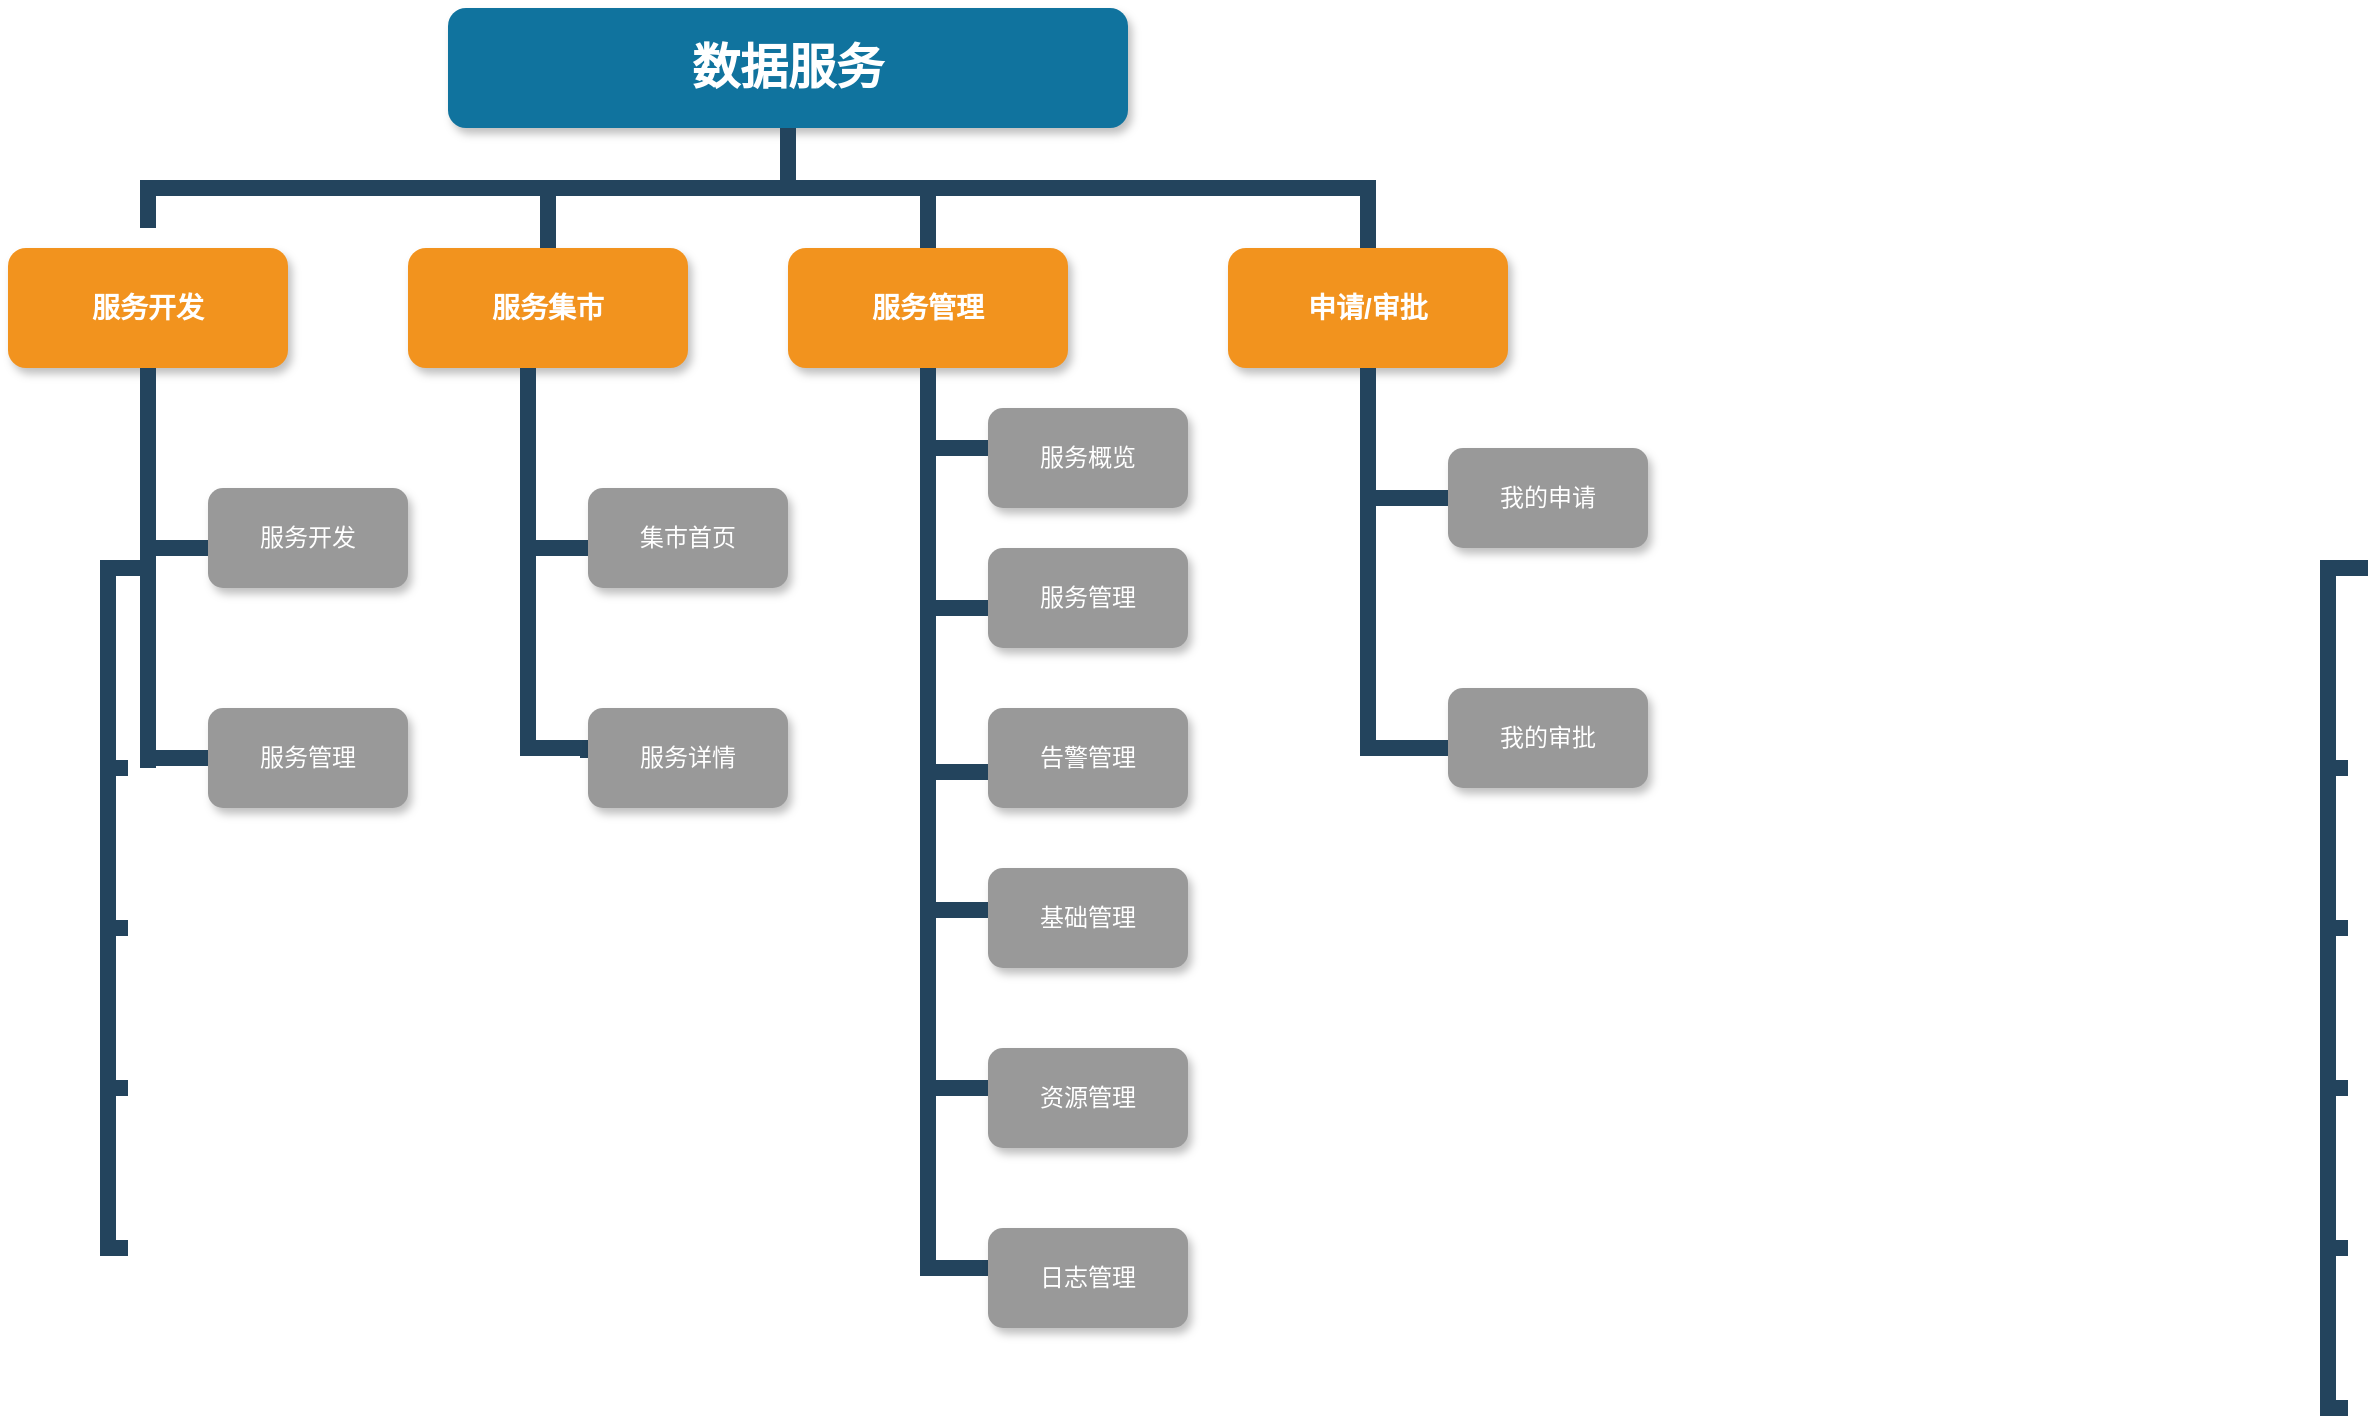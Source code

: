 <mxfile version="14.7.2" type="github">
  <diagram name="Page-1" id="64c3da0e-402f-94eb-ee01-a36477274f13">
    <mxGraphModel dx="1261" dy="683" grid="1" gridSize="10" guides="1" tooltips="1" connect="1" arrows="1" fold="1" page="1" pageScale="1" pageWidth="1169" pageHeight="826" background="none" math="0" shadow="0">
      <root>
        <mxCell id="0" />
        <mxCell id="1" parent="0" />
        <mxCell id="2" value="数据服务" style="whiteSpace=wrap;rounded=1;shadow=1;fillColor=#10739E;strokeColor=none;fontColor=#FFFFFF;fontStyle=1;fontSize=24" parent="1" vertex="1">
          <mxGeometry x="590" y="50" width="340" height="60" as="geometry" />
        </mxCell>
        <mxCell id="3" value="服务开发" style="whiteSpace=wrap;rounded=1;fillColor=#F2931E;strokeColor=none;shadow=1;fontColor=#FFFFFF;fontStyle=1;fontSize=14" parent="1" vertex="1">
          <mxGeometry x="370" y="170.0" width="140" height="60" as="geometry" />
        </mxCell>
        <mxCell id="4" value="服务集市" style="whiteSpace=wrap;rounded=1;fillColor=#F2931E;strokeColor=none;shadow=1;fontColor=#FFFFFF;fontStyle=1;fontSize=14" parent="1" vertex="1">
          <mxGeometry x="570" y="170.0" width="140" height="60" as="geometry" />
        </mxCell>
        <mxCell id="6" value="服务管理" style="whiteSpace=wrap;rounded=1;fillColor=#F2931E;strokeColor=none;shadow=1;fontColor=#FFFFFF;fontStyle=1;fontSize=14" parent="1" vertex="1">
          <mxGeometry x="760" y="170.0" width="140" height="60" as="geometry" />
        </mxCell>
        <mxCell id="7" value="申请/审批" style="whiteSpace=wrap;rounded=1;fillColor=#F2931E;strokeColor=none;shadow=1;fontColor=#FFFFFF;fontStyle=1;fontSize=14" parent="1" vertex="1">
          <mxGeometry x="980" y="170.0" width="140" height="60" as="geometry" />
        </mxCell>
        <mxCell id="23" value="服务开发" style="whiteSpace=wrap;rounded=1;fillColor=#999999;strokeColor=none;shadow=1;fontColor=#FFFFFF;fontStyle=0" parent="1" vertex="1">
          <mxGeometry x="470" y="290" width="100" height="50" as="geometry" />
        </mxCell>
        <mxCell id="24" value="服务管理" style="whiteSpace=wrap;rounded=1;fillColor=#999999;strokeColor=none;shadow=1;fontColor=#FFFFFF;fontStyle=0" parent="1" vertex="1">
          <mxGeometry x="470" y="400" width="100" height="50" as="geometry" />
        </mxCell>
        <mxCell id="103" value="" style="edgeStyle=elbowEdgeStyle;elbow=vertical;rounded=0;fontColor=#000000;endArrow=none;endFill=0;strokeWidth=8;strokeColor=#23445D;" parent="1" source="3" edge="1">
          <mxGeometry width="100" height="100" relative="1" as="geometry">
            <mxPoint x="20" y="290" as="sourcePoint" />
            <mxPoint x="440" y="430" as="targetPoint" />
            <Array as="points">
              <mxPoint x="440" y="430" />
              <mxPoint x="230" y="430" />
            </Array>
          </mxGeometry>
        </mxCell>
        <mxCell id="105" value="" style="edgeStyle=elbowEdgeStyle;elbow=horizontal;rounded=0;fontColor=#000000;endArrow=none;endFill=0;strokeWidth=8;strokeColor=#23445D;" parent="1" target="23" edge="1">
          <mxGeometry width="100" height="100" relative="1" as="geometry">
            <mxPoint x="440" y="315" as="sourcePoint" />
            <mxPoint x="110" y="380" as="targetPoint" />
            <Array as="points">
              <mxPoint x="440" y="320" />
              <mxPoint x="230" y="320" />
              <mxPoint x="250" y="280" />
            </Array>
          </mxGeometry>
        </mxCell>
        <mxCell id="116" value="" style="edgeStyle=elbowEdgeStyle;elbow=vertical;rounded=0;fontColor=#000000;endArrow=none;endFill=0;strokeWidth=8;strokeColor=#23445D;entryX=0;entryY=0.5;entryDx=0;entryDy=0;" parent="1" source="4" target="LgBRQ6rwu5bJE_KUUztb-237" edge="1">
          <mxGeometry width="100" height="100" relative="1" as="geometry">
            <mxPoint x="240" y="240.0" as="sourcePoint" />
            <mxPoint x="640" y="440" as="targetPoint" />
            <Array as="points">
              <mxPoint x="630" y="420" />
              <mxPoint x="630" y="400" />
              <mxPoint x="630" y="350" />
              <mxPoint x="630" y="260" />
              <mxPoint x="600" y="440" />
            </Array>
          </mxGeometry>
        </mxCell>
        <mxCell id="118" value="" style="edgeStyle=elbowEdgeStyle;elbow=horizontal;rounded=0;fontColor=#000000;endArrow=none;endFill=0;strokeWidth=8;strokeColor=#23445D;" parent="1" target="45" edge="1">
          <mxGeometry width="100" height="100" relative="1" as="geometry">
            <mxPoint x="440.0" y="330.0" as="sourcePoint" />
            <mxPoint x="430.0" y="430" as="targetPoint" />
            <Array as="points">
              <mxPoint x="420" y="380" />
            </Array>
          </mxGeometry>
        </mxCell>
        <mxCell id="119" value="" style="edgeStyle=elbowEdgeStyle;elbow=horizontal;rounded=0;fontColor=#000000;endArrow=none;endFill=0;strokeWidth=8;strokeColor=#23445D;" parent="1" target="46" edge="1">
          <mxGeometry width="100" height="100" relative="1" as="geometry">
            <mxPoint x="440.0" y="330.0" as="sourcePoint" />
            <mxPoint x="430.0" y="510" as="targetPoint" />
            <Array as="points">
              <mxPoint x="420" y="420" />
            </Array>
          </mxGeometry>
        </mxCell>
        <mxCell id="121" value="" style="edgeStyle=elbowEdgeStyle;elbow=horizontal;rounded=0;fontColor=#000000;endArrow=none;endFill=0;strokeWidth=8;strokeColor=#23445D;" parent="1" target="48" edge="1">
          <mxGeometry width="100" height="100" relative="1" as="geometry">
            <mxPoint x="440.0" y="330.0" as="sourcePoint" />
            <mxPoint x="430" y="670" as="targetPoint" />
            <Array as="points">
              <mxPoint x="420" y="500" />
            </Array>
          </mxGeometry>
        </mxCell>
        <mxCell id="122" value="" style="edgeStyle=elbowEdgeStyle;elbow=horizontal;rounded=0;fontColor=#000000;endArrow=none;endFill=0;strokeWidth=8;strokeColor=#23445D;" parent="1" target="47" edge="1">
          <mxGeometry width="100" height="100" relative="1" as="geometry">
            <mxPoint x="440.0" y="330.0" as="sourcePoint" />
            <mxPoint x="430.0" y="590" as="targetPoint" />
            <Array as="points">
              <mxPoint x="420" y="470" />
            </Array>
          </mxGeometry>
        </mxCell>
        <mxCell id="162" value="我的申请" style="whiteSpace=wrap;rounded=1;fillColor=#999999;strokeColor=none;shadow=1;fontColor=#FFFFFF;fontStyle=0" parent="1" vertex="1">
          <mxGeometry x="1090.0" y="270.0" width="100" height="50" as="geometry" />
        </mxCell>
        <mxCell id="163" value="我的审批" style="whiteSpace=wrap;rounded=1;fillColor=#999999;strokeColor=none;shadow=1;fontColor=#FFFFFF;fontStyle=0" parent="1" vertex="1">
          <mxGeometry x="1090.0" y="390.0" width="100" height="50" as="geometry" />
        </mxCell>
        <mxCell id="189" value="" style="edgeStyle=elbowEdgeStyle;elbow=horizontal;rounded=0;fontColor=#000000;endArrow=none;endFill=0;strokeWidth=8;strokeColor=#23445D;" parent="1" target="179" edge="1">
          <mxGeometry width="100" height="100" relative="1" as="geometry">
            <mxPoint x="1550" y="330.0" as="sourcePoint" />
            <mxPoint x="1540.0" y="430.0" as="targetPoint" />
            <Array as="points">
              <mxPoint x="1530" y="380.0" />
            </Array>
          </mxGeometry>
        </mxCell>
        <mxCell id="190" value="" style="edgeStyle=elbowEdgeStyle;elbow=horizontal;rounded=0;fontColor=#000000;endArrow=none;endFill=0;strokeWidth=8;strokeColor=#23445D;" parent="1" target="180" edge="1">
          <mxGeometry width="100" height="100" relative="1" as="geometry">
            <mxPoint x="1550" y="330.0" as="sourcePoint" />
            <mxPoint x="1540.0" y="510.0" as="targetPoint" />
            <Array as="points">
              <mxPoint x="1530" y="420.0" />
            </Array>
          </mxGeometry>
        </mxCell>
        <mxCell id="191" value="" style="edgeStyle=elbowEdgeStyle;elbow=horizontal;rounded=0;fontColor=#000000;endArrow=none;endFill=0;strokeWidth=8;strokeColor=#23445D;" parent="1" target="183" edge="1">
          <mxGeometry width="100" height="100" relative="1" as="geometry">
            <mxPoint x="1550" y="330.0" as="sourcePoint" />
            <mxPoint x="1540" y="750.0" as="targetPoint" />
            <Array as="points">
              <mxPoint x="1530" y="550.0" />
            </Array>
          </mxGeometry>
        </mxCell>
        <mxCell id="192" value="" style="edgeStyle=elbowEdgeStyle;elbow=horizontal;rounded=0;fontColor=#000000;endArrow=none;endFill=0;strokeWidth=8;strokeColor=#23445D;" parent="1" target="182" edge="1">
          <mxGeometry width="100" height="100" relative="1" as="geometry">
            <mxPoint x="1550" y="330.0" as="sourcePoint" />
            <mxPoint x="1540" y="670.0" as="targetPoint" />
            <Array as="points">
              <mxPoint x="1530" y="500.0" />
            </Array>
          </mxGeometry>
        </mxCell>
        <mxCell id="193" value="" style="edgeStyle=elbowEdgeStyle;elbow=horizontal;rounded=0;fontColor=#000000;endArrow=none;endFill=0;strokeWidth=8;strokeColor=#23445D;" parent="1" target="181" edge="1">
          <mxGeometry width="100" height="100" relative="1" as="geometry">
            <mxPoint x="1550" y="330.0" as="sourcePoint" />
            <mxPoint x="1540.0" y="590.0" as="targetPoint" />
            <Array as="points">
              <mxPoint x="1530" y="470.0" />
            </Array>
          </mxGeometry>
        </mxCell>
        <mxCell id="222" value="" style="edgeStyle=elbowEdgeStyle;elbow=vertical;rounded=0;fontColor=#000000;endArrow=none;endFill=0;strokeWidth=8;strokeColor=#23445D;" parent="1" source="6" edge="1">
          <mxGeometry width="100" height="100" relative="1" as="geometry">
            <mxPoint x="1030" y="280" as="sourcePoint" />
            <mxPoint x="860" y="680" as="targetPoint" />
            <Array as="points">
              <mxPoint x="830" y="680" />
              <mxPoint x="1070" y="730" />
              <mxPoint x="970" y="770" />
              <mxPoint x="970" y="650" />
              <mxPoint x="970" y="530" />
              <mxPoint x="940" y="640" />
              <mxPoint x="950" y="550" />
              <mxPoint x="960" y="450" />
            </Array>
          </mxGeometry>
        </mxCell>
        <mxCell id="224" value="" style="edgeStyle=elbowEdgeStyle;elbow=vertical;rounded=0;fontColor=#000000;endArrow=none;endFill=0;strokeWidth=8;strokeColor=#23445D;" parent="1" source="7" edge="1">
          <mxGeometry width="100" height="100" relative="1" as="geometry">
            <mxPoint x="1430" y="290" as="sourcePoint" />
            <mxPoint x="1090" y="420" as="targetPoint" />
            <Array as="points">
              <mxPoint x="1330" y="420" />
              <mxPoint x="1330" y="380" />
            </Array>
          </mxGeometry>
        </mxCell>
        <mxCell id="229" value="" style="edgeStyle=elbowEdgeStyle;elbow=vertical;rounded=0;fontColor=#000000;endArrow=none;endFill=0;strokeWidth=8;strokeColor=#23445D;" parent="1" source="2" edge="1">
          <mxGeometry width="100" height="100" relative="1" as="geometry">
            <mxPoint x="540" y="140" as="sourcePoint" />
            <mxPoint x="440" y="160" as="targetPoint" />
            <Array as="points">
              <mxPoint x="340" y="140" />
              <mxPoint x="360" y="140" />
            </Array>
          </mxGeometry>
        </mxCell>
        <mxCell id="230" value="" style="edgeStyle=elbowEdgeStyle;elbow=vertical;rounded=0;fontColor=#000000;endArrow=none;endFill=0;strokeWidth=8;strokeColor=#23445D;" parent="1" source="2" target="4" edge="1">
          <mxGeometry width="100" height="100" relative="1" as="geometry">
            <mxPoint x="550" y="150" as="sourcePoint" />
            <mxPoint x="650" y="50" as="targetPoint" />
          </mxGeometry>
        </mxCell>
        <mxCell id="231" value="" style="edgeStyle=elbowEdgeStyle;elbow=vertical;rounded=0;fontColor=#000000;endArrow=none;endFill=0;strokeWidth=8;strokeColor=#23445D;" parent="1" source="2" target="6" edge="1">
          <mxGeometry width="100" height="100" relative="1" as="geometry">
            <mxPoint x="560" y="160" as="sourcePoint" />
            <mxPoint x="660" y="60" as="targetPoint" />
          </mxGeometry>
        </mxCell>
        <mxCell id="232" value="" style="edgeStyle=elbowEdgeStyle;elbow=vertical;rounded=0;fontColor=#000000;endArrow=none;endFill=0;strokeWidth=8;strokeColor=#23445D;" parent="1" source="2" target="7" edge="1">
          <mxGeometry width="100" height="100" relative="1" as="geometry">
            <mxPoint x="570" y="170" as="sourcePoint" />
            <mxPoint x="670" y="70" as="targetPoint" />
          </mxGeometry>
        </mxCell>
        <mxCell id="LgBRQ6rwu5bJE_KUUztb-235" value="" style="edgeStyle=elbowEdgeStyle;elbow=horizontal;rounded=0;fontColor=#000000;endArrow=none;endFill=0;strokeWidth=8;strokeColor=#23445D;entryX=0;entryY=0.5;entryDx=0;entryDy=0;" edge="1" parent="1" target="24">
          <mxGeometry width="100" height="100" relative="1" as="geometry">
            <mxPoint x="440" y="425" as="sourcePoint" />
            <mxPoint x="260" y="440" as="targetPoint" />
            <Array as="points" />
          </mxGeometry>
        </mxCell>
        <mxCell id="LgBRQ6rwu5bJE_KUUztb-237" value="服务详情" style="whiteSpace=wrap;rounded=1;fillColor=#999999;strokeColor=none;shadow=1;fontColor=#FFFFFF;fontStyle=0" vertex="1" parent="1">
          <mxGeometry x="660.0" y="400.0" width="100" height="50" as="geometry" />
        </mxCell>
        <mxCell id="LgBRQ6rwu5bJE_KUUztb-238" value="集市首页" style="whiteSpace=wrap;rounded=1;fillColor=#999999;strokeColor=none;shadow=1;fontColor=#FFFFFF;fontStyle=0" vertex="1" parent="1">
          <mxGeometry x="660.0" y="290.0" width="100" height="50" as="geometry" />
        </mxCell>
        <mxCell id="LgBRQ6rwu5bJE_KUUztb-240" value="服务概览" style="whiteSpace=wrap;rounded=1;fillColor=#999999;strokeColor=none;shadow=1;fontColor=#FFFFFF;fontStyle=0" vertex="1" parent="1">
          <mxGeometry x="860" y="250.0" width="100" height="50" as="geometry" />
        </mxCell>
        <mxCell id="LgBRQ6rwu5bJE_KUUztb-241" value="服务管理" style="whiteSpace=wrap;rounded=1;fillColor=#999999;strokeColor=none;shadow=1;fontColor=#FFFFFF;fontStyle=0" vertex="1" parent="1">
          <mxGeometry x="860" y="320.0" width="100" height="50" as="geometry" />
        </mxCell>
        <mxCell id="LgBRQ6rwu5bJE_KUUztb-248" value="告警管理" style="whiteSpace=wrap;rounded=1;fillColor=#999999;strokeColor=none;shadow=1;fontColor=#FFFFFF;fontStyle=0" vertex="1" parent="1">
          <mxGeometry x="860" y="400.0" width="100" height="50" as="geometry" />
        </mxCell>
        <mxCell id="LgBRQ6rwu5bJE_KUUztb-249" value="基础管理" style="whiteSpace=wrap;rounded=1;fillColor=#999999;strokeColor=none;shadow=1;fontColor=#FFFFFF;fontStyle=0" vertex="1" parent="1">
          <mxGeometry x="860" y="480.0" width="100" height="50" as="geometry" />
        </mxCell>
        <mxCell id="LgBRQ6rwu5bJE_KUUztb-250" value="资源管理" style="whiteSpace=wrap;rounded=1;fillColor=#999999;strokeColor=none;shadow=1;fontColor=#FFFFFF;fontStyle=0" vertex="1" parent="1">
          <mxGeometry x="860" y="570.0" width="100" height="50" as="geometry" />
        </mxCell>
        <mxCell id="LgBRQ6rwu5bJE_KUUztb-251" value="日志管理" style="whiteSpace=wrap;rounded=1;fillColor=#999999;strokeColor=none;shadow=1;fontColor=#FFFFFF;fontStyle=0" vertex="1" parent="1">
          <mxGeometry x="860" y="660.0" width="100" height="50" as="geometry" />
        </mxCell>
        <mxCell id="LgBRQ6rwu5bJE_KUUztb-258" value="" style="edgeStyle=elbowEdgeStyle;elbow=horizontal;rounded=0;fontColor=#000000;endArrow=none;endFill=0;strokeWidth=8;strokeColor=#23445D;" edge="1" parent="1">
          <mxGeometry width="100" height="100" relative="1" as="geometry">
            <mxPoint x="630" y="328" as="sourcePoint" />
            <mxPoint x="660" y="320" as="targetPoint" />
            <Array as="points">
              <mxPoint x="630" y="320" />
              <mxPoint x="420" y="320" />
              <mxPoint x="440" y="280" />
            </Array>
          </mxGeometry>
        </mxCell>
        <mxCell id="LgBRQ6rwu5bJE_KUUztb-264" value="" style="edgeStyle=elbowEdgeStyle;elbow=horizontal;rounded=0;fontColor=#000000;endArrow=none;endFill=0;strokeWidth=8;strokeColor=#23445D;" edge="1" parent="1">
          <mxGeometry width="100" height="100" relative="1" as="geometry">
            <mxPoint x="830" y="278" as="sourcePoint" />
            <mxPoint x="860" y="270" as="targetPoint" />
            <Array as="points">
              <mxPoint x="830" y="270" />
              <mxPoint x="620" y="270" />
              <mxPoint x="640" y="230" />
            </Array>
          </mxGeometry>
        </mxCell>
        <mxCell id="LgBRQ6rwu5bJE_KUUztb-266" value="" style="edgeStyle=elbowEdgeStyle;elbow=horizontal;rounded=0;fontColor=#000000;endArrow=none;endFill=0;strokeWidth=8;strokeColor=#23445D;" edge="1" parent="1">
          <mxGeometry width="100" height="100" relative="1" as="geometry">
            <mxPoint x="830" y="358" as="sourcePoint" />
            <mxPoint x="860" y="350" as="targetPoint" />
            <Array as="points">
              <mxPoint x="830" y="350" />
              <mxPoint x="620" y="350" />
              <mxPoint x="640" y="310" />
            </Array>
          </mxGeometry>
        </mxCell>
        <mxCell id="LgBRQ6rwu5bJE_KUUztb-267" value="" style="edgeStyle=elbowEdgeStyle;elbow=horizontal;rounded=0;fontColor=#000000;endArrow=none;endFill=0;strokeWidth=8;strokeColor=#23445D;" edge="1" parent="1">
          <mxGeometry width="100" height="100" relative="1" as="geometry">
            <mxPoint x="830" y="440" as="sourcePoint" />
            <mxPoint x="860" y="432" as="targetPoint" />
            <Array as="points">
              <mxPoint x="830" y="432" />
              <mxPoint x="620" y="432" />
              <mxPoint x="640" y="392" />
            </Array>
          </mxGeometry>
        </mxCell>
        <mxCell id="LgBRQ6rwu5bJE_KUUztb-268" value="" style="edgeStyle=elbowEdgeStyle;elbow=horizontal;rounded=0;fontColor=#000000;endArrow=none;endFill=0;strokeWidth=8;strokeColor=#23445D;" edge="1" parent="1">
          <mxGeometry width="100" height="100" relative="1" as="geometry">
            <mxPoint x="830" y="509" as="sourcePoint" />
            <mxPoint x="860" y="501" as="targetPoint" />
            <Array as="points">
              <mxPoint x="830" y="501" />
              <mxPoint x="620" y="501" />
              <mxPoint x="640" y="461" />
            </Array>
          </mxGeometry>
        </mxCell>
        <mxCell id="LgBRQ6rwu5bJE_KUUztb-269" value="" style="edgeStyle=elbowEdgeStyle;elbow=horizontal;rounded=0;fontColor=#000000;endArrow=none;endFill=0;strokeWidth=8;strokeColor=#23445D;" edge="1" parent="1">
          <mxGeometry width="100" height="100" relative="1" as="geometry">
            <mxPoint x="830" y="598" as="sourcePoint" />
            <mxPoint x="860" y="590" as="targetPoint" />
            <Array as="points">
              <mxPoint x="830" y="590" />
              <mxPoint x="620" y="590" />
              <mxPoint x="640" y="550" />
            </Array>
          </mxGeometry>
        </mxCell>
        <mxCell id="LgBRQ6rwu5bJE_KUUztb-275" value="" style="edgeStyle=elbowEdgeStyle;elbow=horizontal;rounded=0;fontColor=#000000;endArrow=none;endFill=0;strokeWidth=8;strokeColor=#23445D;entryX=0;entryY=0.5;entryDx=0;entryDy=0;" edge="1" parent="1" target="162">
          <mxGeometry width="100" height="100" relative="1" as="geometry">
            <mxPoint x="1050" y="290" as="sourcePoint" />
            <mxPoint x="1080" y="282" as="targetPoint" />
            <Array as="points">
              <mxPoint x="1050" y="282" />
              <mxPoint x="840" y="282" />
              <mxPoint x="860" y="242" />
            </Array>
          </mxGeometry>
        </mxCell>
      </root>
    </mxGraphModel>
  </diagram>
</mxfile>
